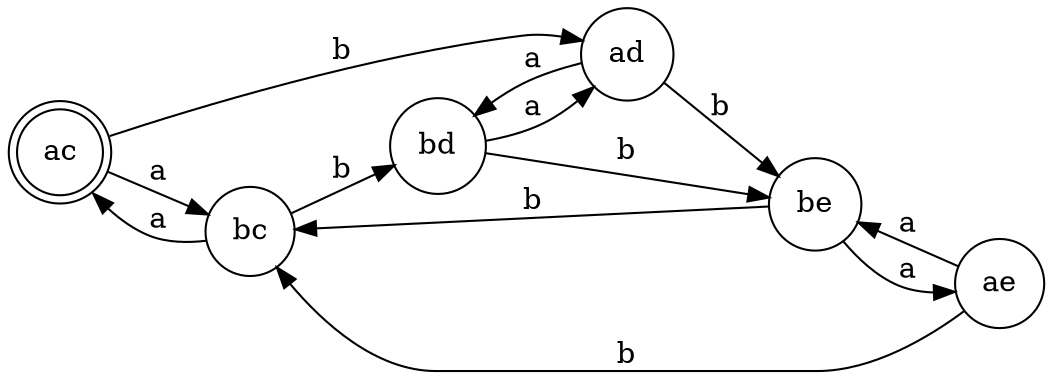 digraph G {
    rankdir=LR;
  node [shape = doublecircle]; ac;
  node [shape = circle];
  ac -> bc [label = "a"]
  ad -> bd [label = "a"]
  ae -> be [label = "a"]
  bc -> ac [label = "a"]
  bd -> ad [label = "a"]
  be -> ae [label = "a"]
  ac -> ad [label = "b"]
  ad -> be [label = "b"]
  ae -> bc [label = "b"]
  bc -> bd [label = "b"]
  bd -> be [label = "b"]
  be -> bc [label = "b"]
  }